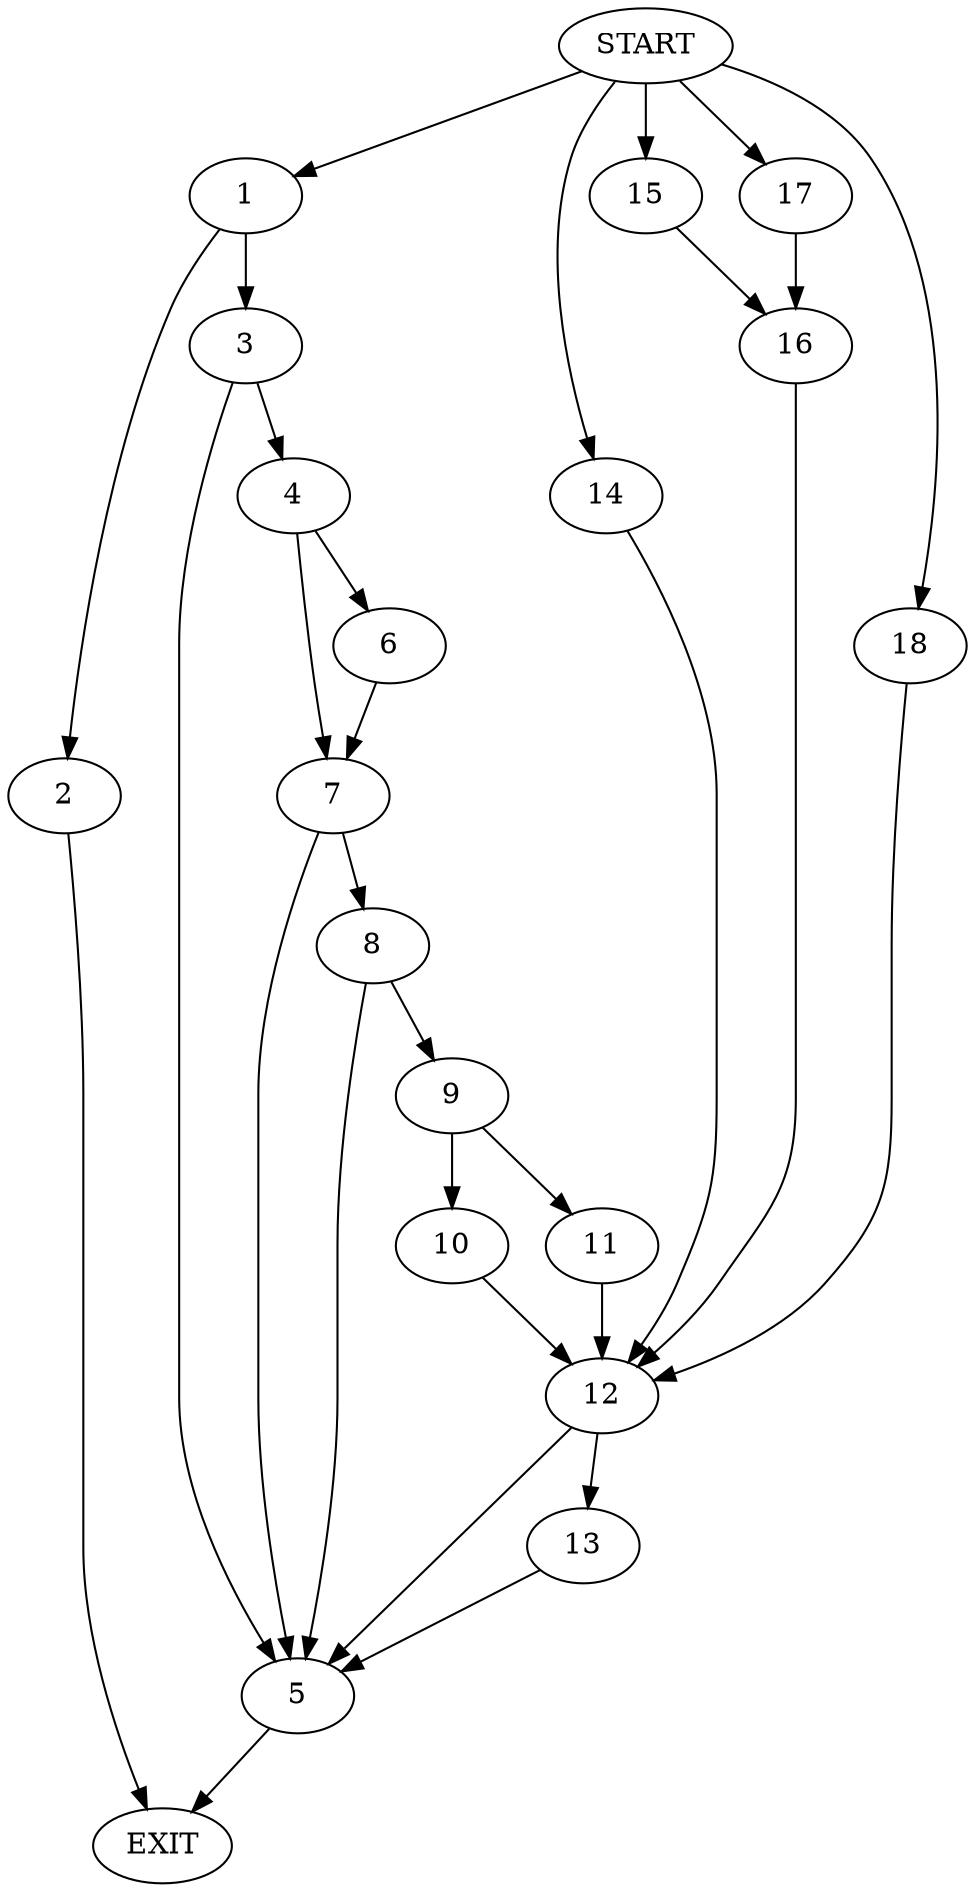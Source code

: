 digraph {
0 [label="START"]
19 [label="EXIT"]
0 -> 1
1 -> 2
1 -> 3
2 -> 19
3 -> 4
3 -> 5
5 -> 19
4 -> 6
4 -> 7
7 -> 5
7 -> 8
6 -> 7
8 -> 5
8 -> 9
9 -> 10
9 -> 11
10 -> 12
11 -> 12
12 -> 13
12 -> 5
0 -> 14
14 -> 12
0 -> 15
15 -> 16
16 -> 12
0 -> 17
17 -> 16
0 -> 18
18 -> 12
13 -> 5
}
